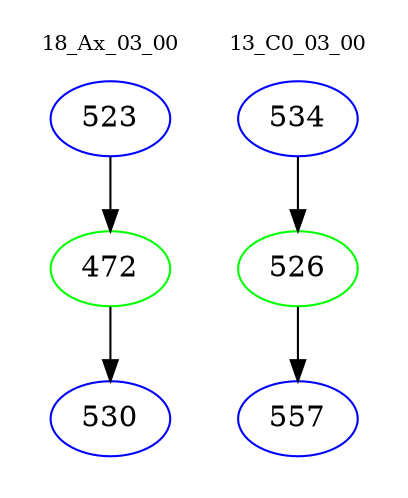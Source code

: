 digraph{
subgraph cluster_0 {
color = white
label = "18_Ax_03_00";
fontsize=10;
T0_523 [label="523", color="blue"]
T0_523 -> T0_472 [color="black"]
T0_472 [label="472", color="green"]
T0_472 -> T0_530 [color="black"]
T0_530 [label="530", color="blue"]
}
subgraph cluster_1 {
color = white
label = "13_C0_03_00";
fontsize=10;
T1_534 [label="534", color="blue"]
T1_534 -> T1_526 [color="black"]
T1_526 [label="526", color="green"]
T1_526 -> T1_557 [color="black"]
T1_557 [label="557", color="blue"]
}
}
